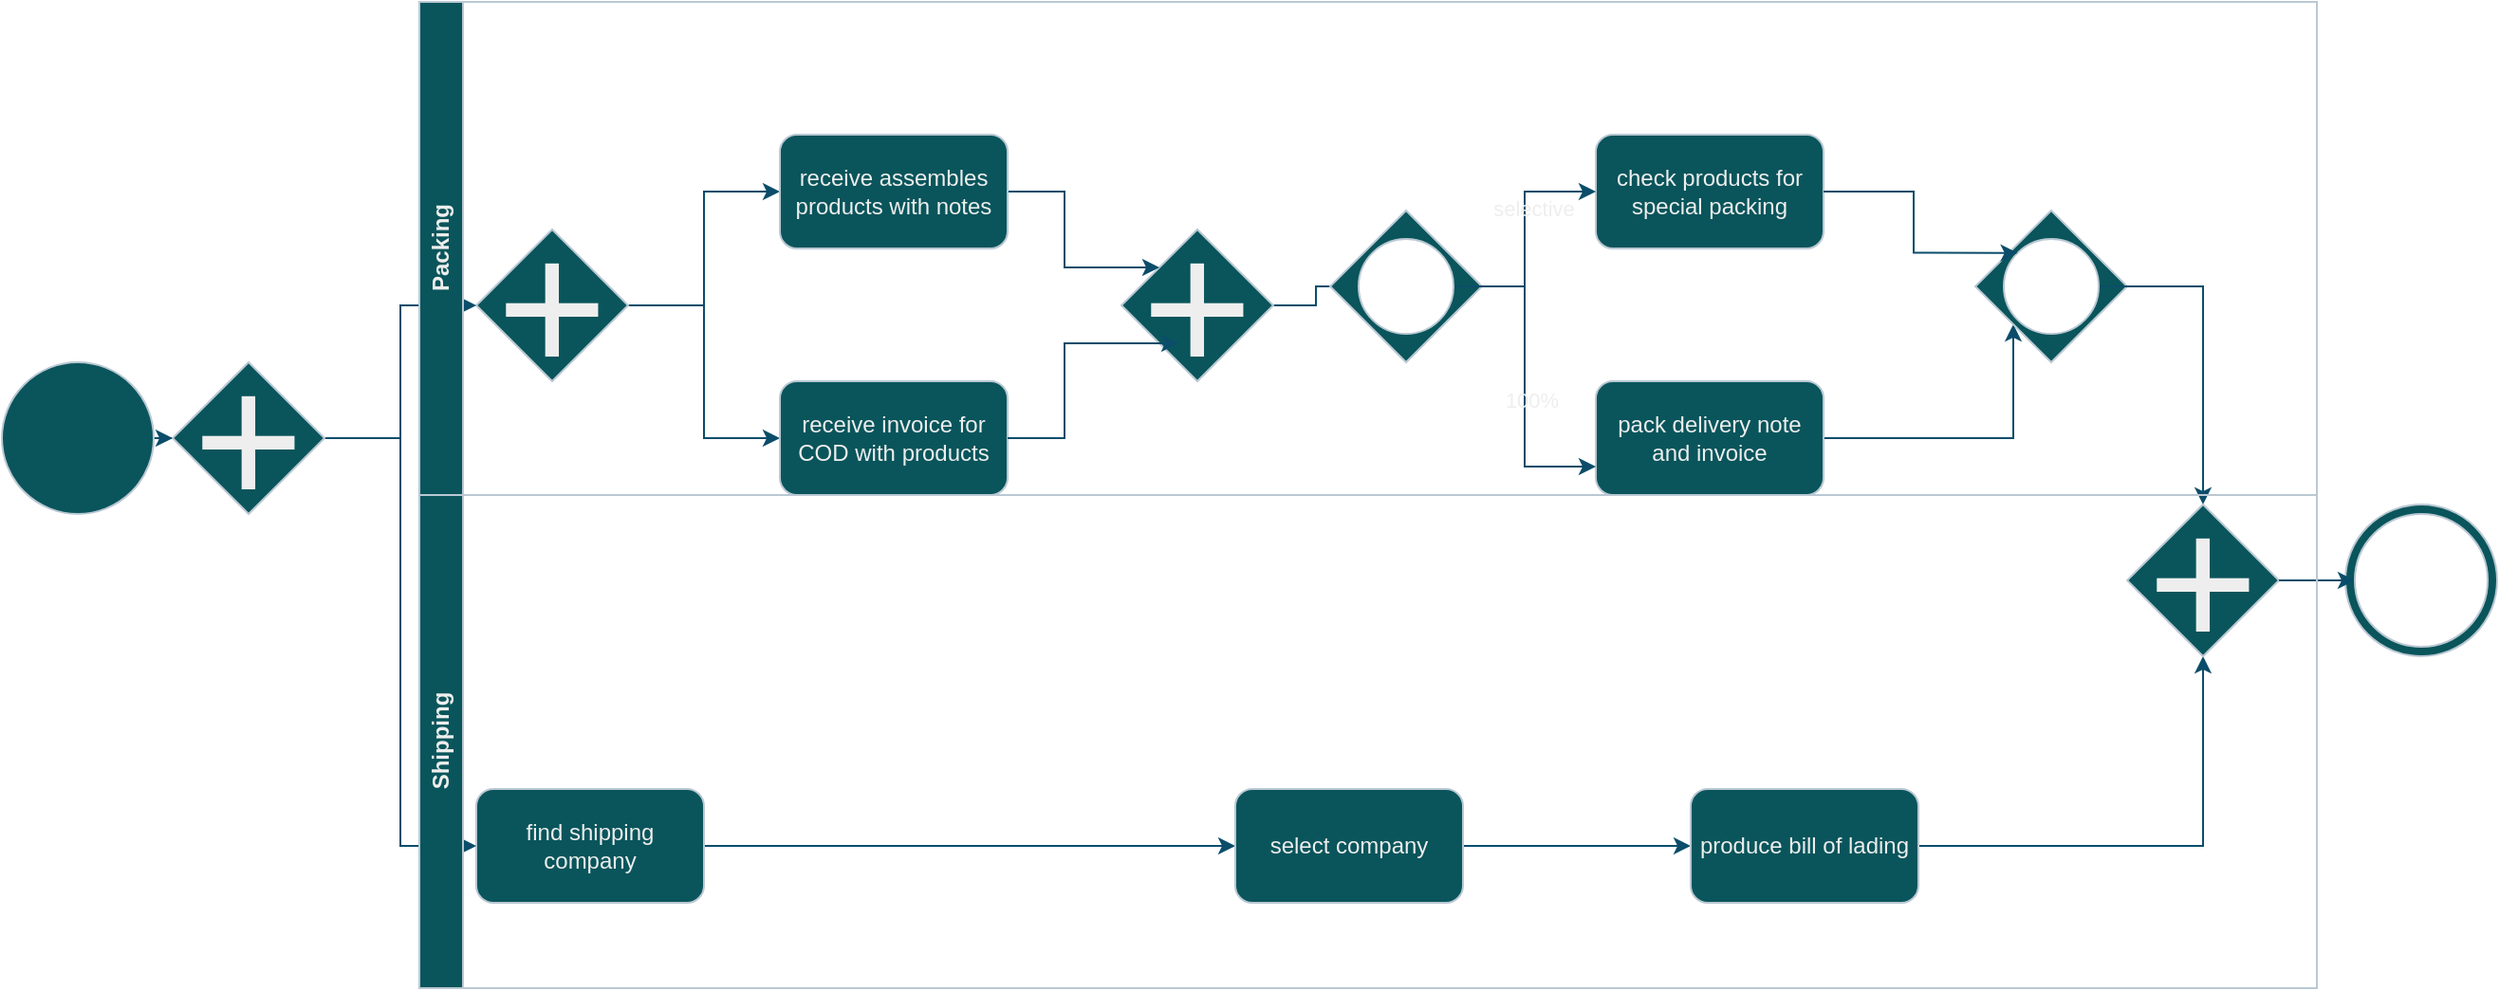 <mxfile version="22.0.0" type="github">
  <diagram name="Page-1" id="9RUwIs9vGuV4pDnZz9da">
    <mxGraphModel dx="1305" dy="922" grid="1" gridSize="10" guides="1" tooltips="1" connect="1" arrows="1" fold="1" page="1" pageScale="1" pageWidth="827" pageHeight="1169" math="0" shadow="0">
      <root>
        <mxCell id="0" />
        <mxCell id="1" parent="0" />
        <mxCell id="mWjJw37JHs7-3XFiz0SC-32" style="edgeStyle=orthogonalEdgeStyle;rounded=0;orthogonalLoop=1;jettySize=auto;html=1;entryX=0;entryY=0.5;entryDx=0;entryDy=0;labelBackgroundColor=none;strokeColor=#0B4D6A;fontColor=default;" edge="1" parent="1" source="mWjJw37JHs7-3XFiz0SC-1" target="mWjJw37JHs7-3XFiz0SC-31">
          <mxGeometry relative="1" as="geometry" />
        </mxCell>
        <mxCell id="mWjJw37JHs7-3XFiz0SC-1" value="" style="ellipse;whiteSpace=wrap;html=1;aspect=fixed;labelBackgroundColor=none;fillColor=#09555B;strokeColor=#BAC8D3;fontColor=#EEEEEE;" vertex="1" parent="1">
          <mxGeometry x="50" y="300" width="80" height="80" as="geometry" />
        </mxCell>
        <mxCell id="mWjJw37JHs7-3XFiz0SC-7" style="edgeStyle=orthogonalEdgeStyle;rounded=0;orthogonalLoop=1;jettySize=auto;html=1;entryX=0;entryY=0.5;entryDx=0;entryDy=0;labelBackgroundColor=none;strokeColor=#0B4D6A;fontColor=default;" edge="1" parent="1" source="mWjJw37JHs7-3XFiz0SC-2" target="mWjJw37JHs7-3XFiz0SC-5">
          <mxGeometry relative="1" as="geometry" />
        </mxCell>
        <mxCell id="mWjJw37JHs7-3XFiz0SC-8" style="edgeStyle=orthogonalEdgeStyle;rounded=0;orthogonalLoop=1;jettySize=auto;html=1;entryX=0;entryY=0.5;entryDx=0;entryDy=0;labelBackgroundColor=none;strokeColor=#0B4D6A;fontColor=default;" edge="1" parent="1" source="mWjJw37JHs7-3XFiz0SC-2" target="mWjJw37JHs7-3XFiz0SC-6">
          <mxGeometry relative="1" as="geometry" />
        </mxCell>
        <mxCell id="mWjJw37JHs7-3XFiz0SC-2" value="&lt;font style=&quot;font-size: 100px;&quot;&gt;+&lt;/font&gt;" style="rhombus;whiteSpace=wrap;html=1;labelBackgroundColor=none;fillColor=#09555B;strokeColor=#BAC8D3;fontColor=#EEEEEE;" vertex="1" parent="1">
          <mxGeometry x="300" y="230" width="80" height="80" as="geometry" />
        </mxCell>
        <mxCell id="mWjJw37JHs7-3XFiz0SC-19" value="" style="edgeStyle=orthogonalEdgeStyle;rounded=0;orthogonalLoop=1;jettySize=auto;html=1;labelBackgroundColor=none;strokeColor=#0B4D6A;fontColor=default;" edge="1" parent="1" source="mWjJw37JHs7-3XFiz0SC-3" target="mWjJw37JHs7-3XFiz0SC-14">
          <mxGeometry relative="1" as="geometry" />
        </mxCell>
        <mxCell id="mWjJw37JHs7-3XFiz0SC-3" value="&lt;font style=&quot;font-size: 100px;&quot;&gt;+&lt;/font&gt;" style="rhombus;whiteSpace=wrap;html=1;labelBackgroundColor=none;fillColor=#09555B;strokeColor=#BAC8D3;fontColor=#EEEEEE;" vertex="1" parent="1">
          <mxGeometry x="640" y="230" width="80" height="80" as="geometry" />
        </mxCell>
        <mxCell id="mWjJw37JHs7-3XFiz0SC-9" style="edgeStyle=orthogonalEdgeStyle;rounded=0;orthogonalLoop=1;jettySize=auto;html=1;entryX=0;entryY=0;entryDx=0;entryDy=0;labelBackgroundColor=none;strokeColor=#0B4D6A;fontColor=default;" edge="1" parent="1" source="mWjJw37JHs7-3XFiz0SC-5" target="mWjJw37JHs7-3XFiz0SC-3">
          <mxGeometry relative="1" as="geometry" />
        </mxCell>
        <mxCell id="mWjJw37JHs7-3XFiz0SC-5" value="receive assembles products with notes" style="rounded=1;whiteSpace=wrap;html=1;labelBackgroundColor=none;fillColor=#09555B;strokeColor=#BAC8D3;fontColor=#EEEEEE;" vertex="1" parent="1">
          <mxGeometry x="460" y="180" width="120" height="60" as="geometry" />
        </mxCell>
        <mxCell id="mWjJw37JHs7-3XFiz0SC-6" value="receive invoice for COD with products" style="rounded=1;whiteSpace=wrap;html=1;labelBackgroundColor=none;fillColor=#09555B;strokeColor=#BAC8D3;fontColor=#EEEEEE;" vertex="1" parent="1">
          <mxGeometry x="460" y="310" width="120" height="60" as="geometry" />
        </mxCell>
        <mxCell id="mWjJw37JHs7-3XFiz0SC-10" style="edgeStyle=orthogonalEdgeStyle;rounded=0;orthogonalLoop=1;jettySize=auto;html=1;entryX=0.375;entryY=0.75;entryDx=0;entryDy=0;entryPerimeter=0;labelBackgroundColor=none;strokeColor=#0B4D6A;fontColor=default;" edge="1" parent="1" source="mWjJw37JHs7-3XFiz0SC-6" target="mWjJw37JHs7-3XFiz0SC-3">
          <mxGeometry relative="1" as="geometry" />
        </mxCell>
        <mxCell id="mWjJw37JHs7-3XFiz0SC-11" value="check products for special packing" style="rounded=1;whiteSpace=wrap;html=1;labelBackgroundColor=none;fillColor=#09555B;strokeColor=#BAC8D3;fontColor=#EEEEEE;" vertex="1" parent="1">
          <mxGeometry x="890" y="180" width="120" height="60" as="geometry" />
        </mxCell>
        <mxCell id="mWjJw37JHs7-3XFiz0SC-24" style="edgeStyle=orthogonalEdgeStyle;rounded=0;orthogonalLoop=1;jettySize=auto;html=1;entryX=0;entryY=1;entryDx=0;entryDy=0;labelBackgroundColor=none;strokeColor=#0B4D6A;fontColor=default;" edge="1" parent="1" source="mWjJw37JHs7-3XFiz0SC-12" target="mWjJw37JHs7-3XFiz0SC-21">
          <mxGeometry relative="1" as="geometry" />
        </mxCell>
        <mxCell id="mWjJw37JHs7-3XFiz0SC-12" value="pack delivery note and invoice" style="rounded=1;whiteSpace=wrap;html=1;labelBackgroundColor=none;fillColor=#09555B;strokeColor=#BAC8D3;fontColor=#EEEEEE;" vertex="1" parent="1">
          <mxGeometry x="890" y="310" width="120" height="60" as="geometry" />
        </mxCell>
        <mxCell id="mWjJw37JHs7-3XFiz0SC-13" value="" style="rhombus;whiteSpace=wrap;html=1;labelBackgroundColor=none;fillColor=#09555B;strokeColor=#BAC8D3;fontColor=#EEEEEE;" vertex="1" parent="1">
          <mxGeometry x="750" y="220" width="80" height="80" as="geometry" />
        </mxCell>
        <mxCell id="mWjJw37JHs7-3XFiz0SC-15" style="edgeStyle=orthogonalEdgeStyle;rounded=0;orthogonalLoop=1;jettySize=auto;html=1;entryX=0;entryY=0.5;entryDx=0;entryDy=0;labelBackgroundColor=none;strokeColor=#0B4D6A;fontColor=default;" edge="1" parent="1" source="mWjJw37JHs7-3XFiz0SC-14" target="mWjJw37JHs7-3XFiz0SC-11">
          <mxGeometry relative="1" as="geometry" />
        </mxCell>
        <mxCell id="mWjJw37JHs7-3XFiz0SC-18" value="selective" style="edgeLabel;html=1;align=center;verticalAlign=middle;resizable=0;points=[];labelBackgroundColor=none;fontColor=#EEEEEE;" vertex="1" connectable="0" parent="mWjJw37JHs7-3XFiz0SC-15">
          <mxGeometry x="0.472" y="-9" relative="1" as="geometry">
            <mxPoint as="offset" />
          </mxGeometry>
        </mxCell>
        <mxCell id="mWjJw37JHs7-3XFiz0SC-16" style="edgeStyle=orthogonalEdgeStyle;rounded=0;orthogonalLoop=1;jettySize=auto;html=1;entryX=0;entryY=0.75;entryDx=0;entryDy=0;labelBackgroundColor=none;strokeColor=#0B4D6A;fontColor=default;" edge="1" parent="1" source="mWjJw37JHs7-3XFiz0SC-14" target="mWjJw37JHs7-3XFiz0SC-12">
          <mxGeometry relative="1" as="geometry" />
        </mxCell>
        <mxCell id="mWjJw37JHs7-3XFiz0SC-17" value="100%" style="edgeLabel;html=1;align=center;verticalAlign=middle;resizable=0;points=[];labelBackgroundColor=none;fontColor=#EEEEEE;" vertex="1" connectable="0" parent="mWjJw37JHs7-3XFiz0SC-16">
          <mxGeometry x="0.139" y="3" relative="1" as="geometry">
            <mxPoint as="offset" />
          </mxGeometry>
        </mxCell>
        <mxCell id="mWjJw37JHs7-3XFiz0SC-14" value="" style="ellipse;whiteSpace=wrap;html=1;aspect=fixed;labelBackgroundColor=none;fillColor=default;strokeColor=#BAC8D3;fontColor=#EEEEEE;" vertex="1" parent="1">
          <mxGeometry x="765" y="235" width="50" height="50" as="geometry" />
        </mxCell>
        <mxCell id="mWjJw37JHs7-3XFiz0SC-21" value="" style="rhombus;whiteSpace=wrap;html=1;labelBackgroundColor=none;fillColor=#09555B;strokeColor=#BAC8D3;fontColor=#EEEEEE;" vertex="1" parent="1">
          <mxGeometry x="1090" y="220" width="80" height="80" as="geometry" />
        </mxCell>
        <mxCell id="mWjJw37JHs7-3XFiz0SC-35" style="edgeStyle=orthogonalEdgeStyle;rounded=0;orthogonalLoop=1;jettySize=auto;html=1;entryX=0.5;entryY=0;entryDx=0;entryDy=0;labelBackgroundColor=none;strokeColor=#0B4D6A;fontColor=default;" edge="1" parent="1" source="mWjJw37JHs7-3XFiz0SC-22" target="mWjJw37JHs7-3XFiz0SC-30">
          <mxGeometry relative="1" as="geometry" />
        </mxCell>
        <mxCell id="mWjJw37JHs7-3XFiz0SC-22" value="" style="ellipse;whiteSpace=wrap;html=1;aspect=fixed;labelBackgroundColor=none;fillColor=default;strokeColor=#BAC8D3;fontColor=#EEEEEE;" vertex="1" parent="1">
          <mxGeometry x="1105" y="235" width="50" height="50" as="geometry" />
        </mxCell>
        <mxCell id="mWjJw37JHs7-3XFiz0SC-23" style="edgeStyle=orthogonalEdgeStyle;rounded=0;orthogonalLoop=1;jettySize=auto;html=1;entryX=0;entryY=0;entryDx=0;entryDy=0;labelBackgroundColor=none;strokeColor=#0B4D6A;fontColor=default;" edge="1" parent="1" source="mWjJw37JHs7-3XFiz0SC-11" target="mWjJw37JHs7-3XFiz0SC-22">
          <mxGeometry relative="1" as="geometry" />
        </mxCell>
        <mxCell id="mWjJw37JHs7-3XFiz0SC-28" style="edgeStyle=orthogonalEdgeStyle;rounded=0;orthogonalLoop=1;jettySize=auto;html=1;entryX=0;entryY=0.5;entryDx=0;entryDy=0;labelBackgroundColor=none;strokeColor=#0B4D6A;fontColor=default;" edge="1" parent="1" source="mWjJw37JHs7-3XFiz0SC-25" target="mWjJw37JHs7-3XFiz0SC-26">
          <mxGeometry relative="1" as="geometry" />
        </mxCell>
        <mxCell id="mWjJw37JHs7-3XFiz0SC-25" value="find shipping company" style="rounded=1;whiteSpace=wrap;html=1;labelBackgroundColor=none;fillColor=#09555B;strokeColor=#BAC8D3;fontColor=#EEEEEE;" vertex="1" parent="1">
          <mxGeometry x="300" y="525" width="120" height="60" as="geometry" />
        </mxCell>
        <mxCell id="mWjJw37JHs7-3XFiz0SC-29" style="edgeStyle=orthogonalEdgeStyle;rounded=0;orthogonalLoop=1;jettySize=auto;html=1;entryX=0;entryY=0.5;entryDx=0;entryDy=0;labelBackgroundColor=none;strokeColor=#0B4D6A;fontColor=default;" edge="1" parent="1" source="mWjJw37JHs7-3XFiz0SC-26" target="mWjJw37JHs7-3XFiz0SC-27">
          <mxGeometry relative="1" as="geometry" />
        </mxCell>
        <mxCell id="mWjJw37JHs7-3XFiz0SC-26" value="select company" style="rounded=1;whiteSpace=wrap;html=1;labelBackgroundColor=none;fillColor=#09555B;strokeColor=#BAC8D3;fontColor=#EEEEEE;" vertex="1" parent="1">
          <mxGeometry x="700" y="525" width="120" height="60" as="geometry" />
        </mxCell>
        <mxCell id="mWjJw37JHs7-3XFiz0SC-36" style="edgeStyle=orthogonalEdgeStyle;rounded=0;orthogonalLoop=1;jettySize=auto;html=1;entryX=0.5;entryY=1;entryDx=0;entryDy=0;labelBackgroundColor=none;strokeColor=#0B4D6A;fontColor=default;" edge="1" parent="1" source="mWjJw37JHs7-3XFiz0SC-27" target="mWjJw37JHs7-3XFiz0SC-30">
          <mxGeometry relative="1" as="geometry" />
        </mxCell>
        <mxCell id="mWjJw37JHs7-3XFiz0SC-27" value="produce bill of lading" style="rounded=1;whiteSpace=wrap;html=1;labelBackgroundColor=none;fillColor=#09555B;strokeColor=#BAC8D3;fontColor=#EEEEEE;" vertex="1" parent="1">
          <mxGeometry x="940" y="525" width="120" height="60" as="geometry" />
        </mxCell>
        <mxCell id="mWjJw37JHs7-3XFiz0SC-30" value="&lt;font style=&quot;font-size: 100px;&quot;&gt;+&lt;/font&gt;" style="rhombus;whiteSpace=wrap;html=1;labelBackgroundColor=none;fillColor=#09555B;strokeColor=#BAC8D3;fontColor=#EEEEEE;" vertex="1" parent="1">
          <mxGeometry x="1170" y="375" width="80" height="80" as="geometry" />
        </mxCell>
        <mxCell id="mWjJw37JHs7-3XFiz0SC-33" style="edgeStyle=orthogonalEdgeStyle;rounded=0;orthogonalLoop=1;jettySize=auto;html=1;entryX=0;entryY=0.5;entryDx=0;entryDy=0;labelBackgroundColor=none;strokeColor=#0B4D6A;fontColor=default;" edge="1" parent="1" source="mWjJw37JHs7-3XFiz0SC-31" target="mWjJw37JHs7-3XFiz0SC-2">
          <mxGeometry relative="1" as="geometry" />
        </mxCell>
        <mxCell id="mWjJw37JHs7-3XFiz0SC-34" style="edgeStyle=orthogonalEdgeStyle;rounded=0;orthogonalLoop=1;jettySize=auto;html=1;entryX=0;entryY=0.5;entryDx=0;entryDy=0;labelBackgroundColor=none;strokeColor=#0B4D6A;fontColor=default;" edge="1" parent="1" source="mWjJw37JHs7-3XFiz0SC-31" target="mWjJw37JHs7-3XFiz0SC-25">
          <mxGeometry relative="1" as="geometry" />
        </mxCell>
        <mxCell id="mWjJw37JHs7-3XFiz0SC-31" value="&lt;font style=&quot;font-size: 100px;&quot;&gt;+&lt;/font&gt;" style="rhombus;whiteSpace=wrap;html=1;labelBackgroundColor=none;fillColor=#09555B;strokeColor=#BAC8D3;fontColor=#EEEEEE;" vertex="1" parent="1">
          <mxGeometry x="140" y="300" width="80" height="80" as="geometry" />
        </mxCell>
        <mxCell id="mWjJw37JHs7-3XFiz0SC-37" value="" style="ellipse;whiteSpace=wrap;html=1;aspect=fixed;strokeColor=#BAC8D3;fontColor=#EEEEEE;fillColor=#09555B;" vertex="1" parent="1">
          <mxGeometry x="1285" y="375" width="80" height="80" as="geometry" />
        </mxCell>
        <mxCell id="mWjJw37JHs7-3XFiz0SC-40" value="" style="edgeStyle=orthogonalEdgeStyle;rounded=0;orthogonalLoop=1;jettySize=auto;html=1;entryX=0;entryY=0.5;entryDx=0;entryDy=0;strokeColor=#0B4D6A;" edge="1" parent="1" source="mWjJw37JHs7-3XFiz0SC-30" target="mWjJw37JHs7-3XFiz0SC-38">
          <mxGeometry relative="1" as="geometry">
            <mxPoint x="1250" y="415" as="sourcePoint" />
            <mxPoint x="1390" y="410" as="targetPoint" />
          </mxGeometry>
        </mxCell>
        <mxCell id="mWjJw37JHs7-3XFiz0SC-38" value="" style="ellipse;whiteSpace=wrap;html=1;aspect=fixed;strokeColor=#BAC8D3;fontColor=#EEEEEE;fillColor=default;" vertex="1" parent="1">
          <mxGeometry x="1290" y="380" width="70" height="70" as="geometry" />
        </mxCell>
        <mxCell id="mWjJw37JHs7-3XFiz0SC-45" value="Packing" style="swimlane;horizontal=0;whiteSpace=wrap;html=1;strokeColor=#BAC8D3;fontColor=#EEEEEE;fillColor=#09555B;" vertex="1" parent="1">
          <mxGeometry x="270" y="110" width="1000" height="260" as="geometry" />
        </mxCell>
        <mxCell id="mWjJw37JHs7-3XFiz0SC-48" value="Shipping" style="swimlane;horizontal=0;whiteSpace=wrap;html=1;strokeColor=#BAC8D3;fontColor=#EEEEEE;fillColor=#09555B;fillStyle=auto;" vertex="1" parent="1">
          <mxGeometry x="270" y="370" width="1000" height="260" as="geometry" />
        </mxCell>
      </root>
    </mxGraphModel>
  </diagram>
</mxfile>
